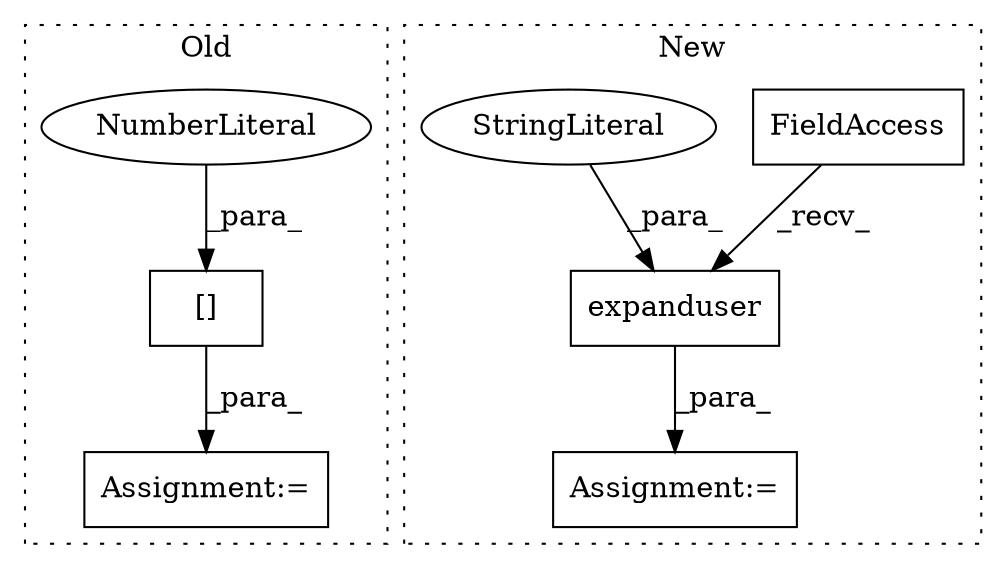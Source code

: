 digraph G {
subgraph cluster0 {
1 [label="[]" a="2" s="1917,1959" l="41,1" shape="box"];
6 [label="NumberLiteral" a="34" s="1958" l="1" shape="ellipse"];
7 [label="Assignment:=" a="7" s="1916" l="1" shape="box"];
label = "Old";
style="dotted";
}
subgraph cluster1 {
2 [label="expanduser" a="32" s="2364,2378" l="11,1" shape="box"];
3 [label="FieldAccess" a="22" s="2356" l="7" shape="box"];
4 [label="Assignment:=" a="7" s="2338" l="1" shape="box"];
5 [label="StringLiteral" a="45" s="2375" l="3" shape="ellipse"];
label = "New";
style="dotted";
}
1 -> 7 [label="_para_"];
2 -> 4 [label="_para_"];
3 -> 2 [label="_recv_"];
5 -> 2 [label="_para_"];
6 -> 1 [label="_para_"];
}